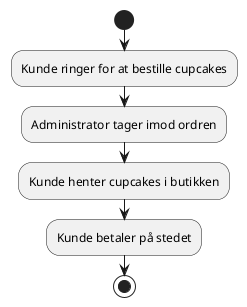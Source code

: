@startuml
start
:Kunde ringer for at bestille cupcakes;
:Administrator tager imod ordren;
:Kunde henter cupcakes i butikken;
:Kunde betaler på stedet;
stop
@enduml

